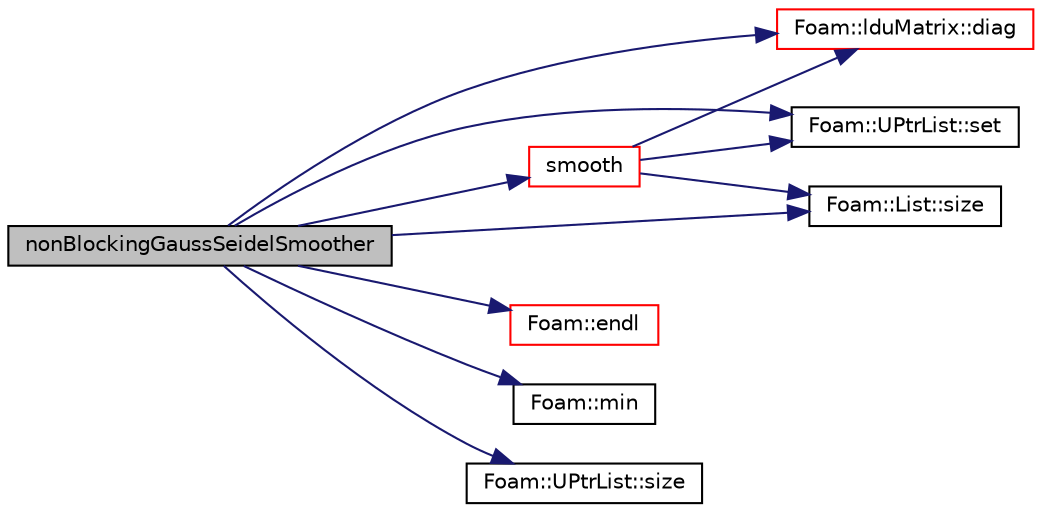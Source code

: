 digraph "nonBlockingGaussSeidelSmoother"
{
  bgcolor="transparent";
  edge [fontname="Helvetica",fontsize="10",labelfontname="Helvetica",labelfontsize="10"];
  node [fontname="Helvetica",fontsize="10",shape=record];
  rankdir="LR";
  Node1 [label="nonBlockingGaussSeidelSmoother",height=0.2,width=0.4,color="black", fillcolor="grey75", style="filled", fontcolor="black"];
  Node1 -> Node2 [color="midnightblue",fontsize="10",style="solid",fontname="Helvetica"];
  Node2 [label="Foam::lduMatrix::diag",height=0.2,width=0.4,color="red",URL="$a01306.html#a9140aaa9630c2cba2fe28369a649f2f0"];
  Node1 -> Node3 [color="midnightblue",fontsize="10",style="solid",fontname="Helvetica"];
  Node3 [label="Foam::endl",height=0.2,width=0.4,color="red",URL="$a10887.html#a2db8fe02a0d3909e9351bb4275b23ce4",tooltip="Add newline and flush stream. "];
  Node1 -> Node4 [color="midnightblue",fontsize="10",style="solid",fontname="Helvetica"];
  Node4 [label="Foam::min",height=0.2,width=0.4,color="black",URL="$a10887.html#a253e112ad2d56d96230ff39ea7f442dc"];
  Node1 -> Node5 [color="midnightblue",fontsize="10",style="solid",fontname="Helvetica"];
  Node5 [label="Foam::UPtrList::set",height=0.2,width=0.4,color="black",URL="$a02875.html#affa9210cfaa91a145f3a9618d4ef3baf",tooltip="Is element set. "];
  Node1 -> Node6 [color="midnightblue",fontsize="10",style="solid",fontname="Helvetica"];
  Node6 [label="Foam::List::size",height=0.2,width=0.4,color="black",URL="$a01392.html#a8a5f6fa29bd4b500caf186f60245b384",tooltip="Override size to be inconsistent with allocated storage. "];
  Node1 -> Node7 [color="midnightblue",fontsize="10",style="solid",fontname="Helvetica"];
  Node7 [label="Foam::UPtrList::size",height=0.2,width=0.4,color="black",URL="$a02875.html#a723361dc2020160f5492e8fe2d09fa44",tooltip="Return the number of elements in the UPtrList. "];
  Node1 -> Node8 [color="midnightblue",fontsize="10",style="solid",fontname="Helvetica"];
  Node8 [label="smooth",height=0.2,width=0.4,color="red",URL="$a01650.html#a84def9b216d3c88d8c9d2e410aa7ff04",tooltip="Smooth for the given number of sweeps. "];
  Node8 -> Node6 [color="midnightblue",fontsize="10",style="solid",fontname="Helvetica"];
  Node8 -> Node2 [color="midnightblue",fontsize="10",style="solid",fontname="Helvetica"];
  Node8 -> Node5 [color="midnightblue",fontsize="10",style="solid",fontname="Helvetica"];
}
